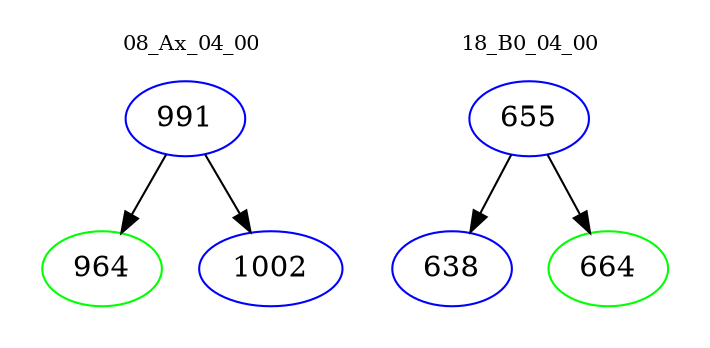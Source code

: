 digraph{
subgraph cluster_0 {
color = white
label = "08_Ax_04_00";
fontsize=10;
T0_991 [label="991", color="blue"]
T0_991 -> T0_964 [color="black"]
T0_964 [label="964", color="green"]
T0_991 -> T0_1002 [color="black"]
T0_1002 [label="1002", color="blue"]
}
subgraph cluster_1 {
color = white
label = "18_B0_04_00";
fontsize=10;
T1_655 [label="655", color="blue"]
T1_655 -> T1_638 [color="black"]
T1_638 [label="638", color="blue"]
T1_655 -> T1_664 [color="black"]
T1_664 [label="664", color="green"]
}
}
